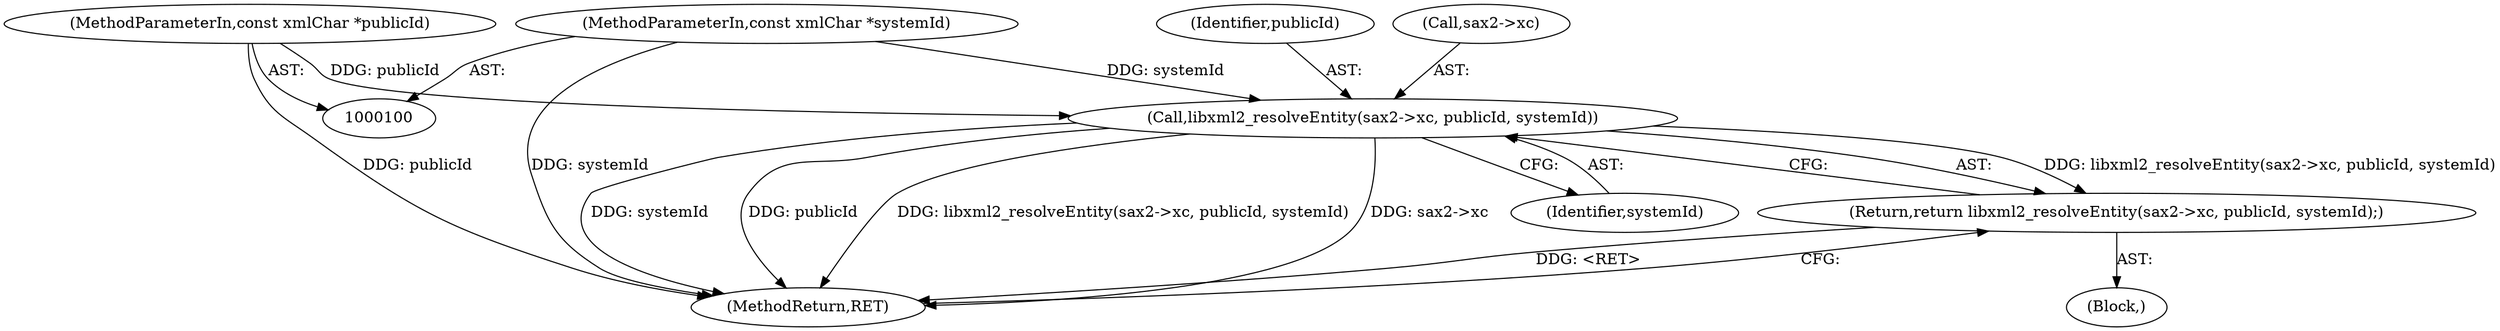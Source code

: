 digraph "1_raptor_a676f235309a59d4aa78eeffd2574ae5d341fcb0_1@pointer" {
"1000112" [label="(Call,libxml2_resolveEntity(sax2->xc, publicId, systemId))"];
"1000102" [label="(MethodParameterIn,const xmlChar *publicId)"];
"1000103" [label="(MethodParameterIn,const xmlChar *systemId)"];
"1000111" [label="(Return,return libxml2_resolveEntity(sax2->xc, publicId, systemId);)"];
"1000104" [label="(Block,)"];
"1000103" [label="(MethodParameterIn,const xmlChar *systemId)"];
"1000116" [label="(Identifier,publicId)"];
"1000102" [label="(MethodParameterIn,const xmlChar *publicId)"];
"1000111" [label="(Return,return libxml2_resolveEntity(sax2->xc, publicId, systemId);)"];
"1000118" [label="(MethodReturn,RET)"];
"1000113" [label="(Call,sax2->xc)"];
"1000112" [label="(Call,libxml2_resolveEntity(sax2->xc, publicId, systemId))"];
"1000117" [label="(Identifier,systemId)"];
"1000112" -> "1000111"  [label="AST: "];
"1000112" -> "1000117"  [label="CFG: "];
"1000113" -> "1000112"  [label="AST: "];
"1000116" -> "1000112"  [label="AST: "];
"1000117" -> "1000112"  [label="AST: "];
"1000111" -> "1000112"  [label="CFG: "];
"1000112" -> "1000118"  [label="DDG: systemId"];
"1000112" -> "1000118"  [label="DDG: publicId"];
"1000112" -> "1000118"  [label="DDG: libxml2_resolveEntity(sax2->xc, publicId, systemId)"];
"1000112" -> "1000118"  [label="DDG: sax2->xc"];
"1000112" -> "1000111"  [label="DDG: libxml2_resolveEntity(sax2->xc, publicId, systemId)"];
"1000102" -> "1000112"  [label="DDG: publicId"];
"1000103" -> "1000112"  [label="DDG: systemId"];
"1000102" -> "1000100"  [label="AST: "];
"1000102" -> "1000118"  [label="DDG: publicId"];
"1000103" -> "1000100"  [label="AST: "];
"1000103" -> "1000118"  [label="DDG: systemId"];
"1000111" -> "1000104"  [label="AST: "];
"1000118" -> "1000111"  [label="CFG: "];
"1000111" -> "1000118"  [label="DDG: <RET>"];
}
